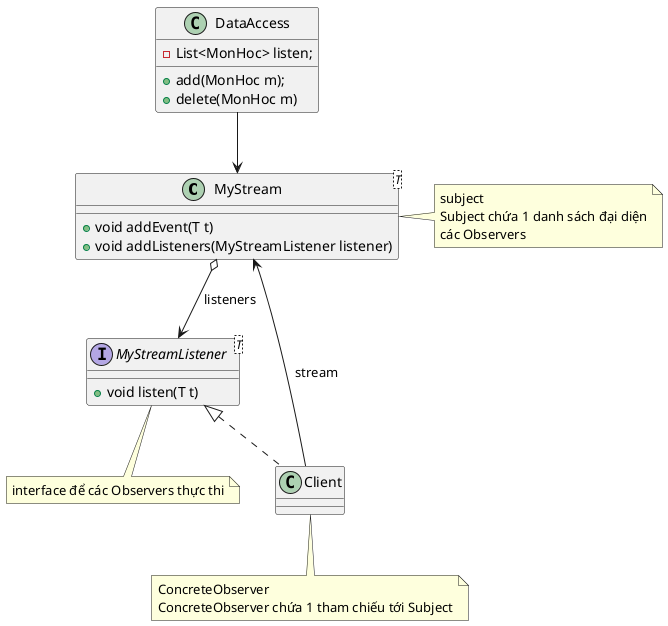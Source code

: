 @startuml
'https://plantuml.com/class-diagram

class MyStream<T>{
    + void addEvent(T t)
    + void addListeners(MyStreamListener listener)
}
class Client

interface MyStreamListener<T>{
    + void listen(T t)
}

class DataAccess {
    - List<MonHoc> listen;
    + add(MonHoc m);
    + delete(MonHoc m)
}

MyStreamListener <|.. Client
MyStream o--> MyStreamListener : listeners
Client --> MyStream: stream
DataAccess --> MyStream

note right of MyStream
    subject
    Subject chứa 1 danh sách đại diện
    các Observers
end note


note bottom of Client
    ConcreteObserver
    ConcreteObserver chứa 1 tham chiếu tới Subject
end note

note bottom of MyStreamListener
    interface để các Observers thực thi
end note

@enduml
